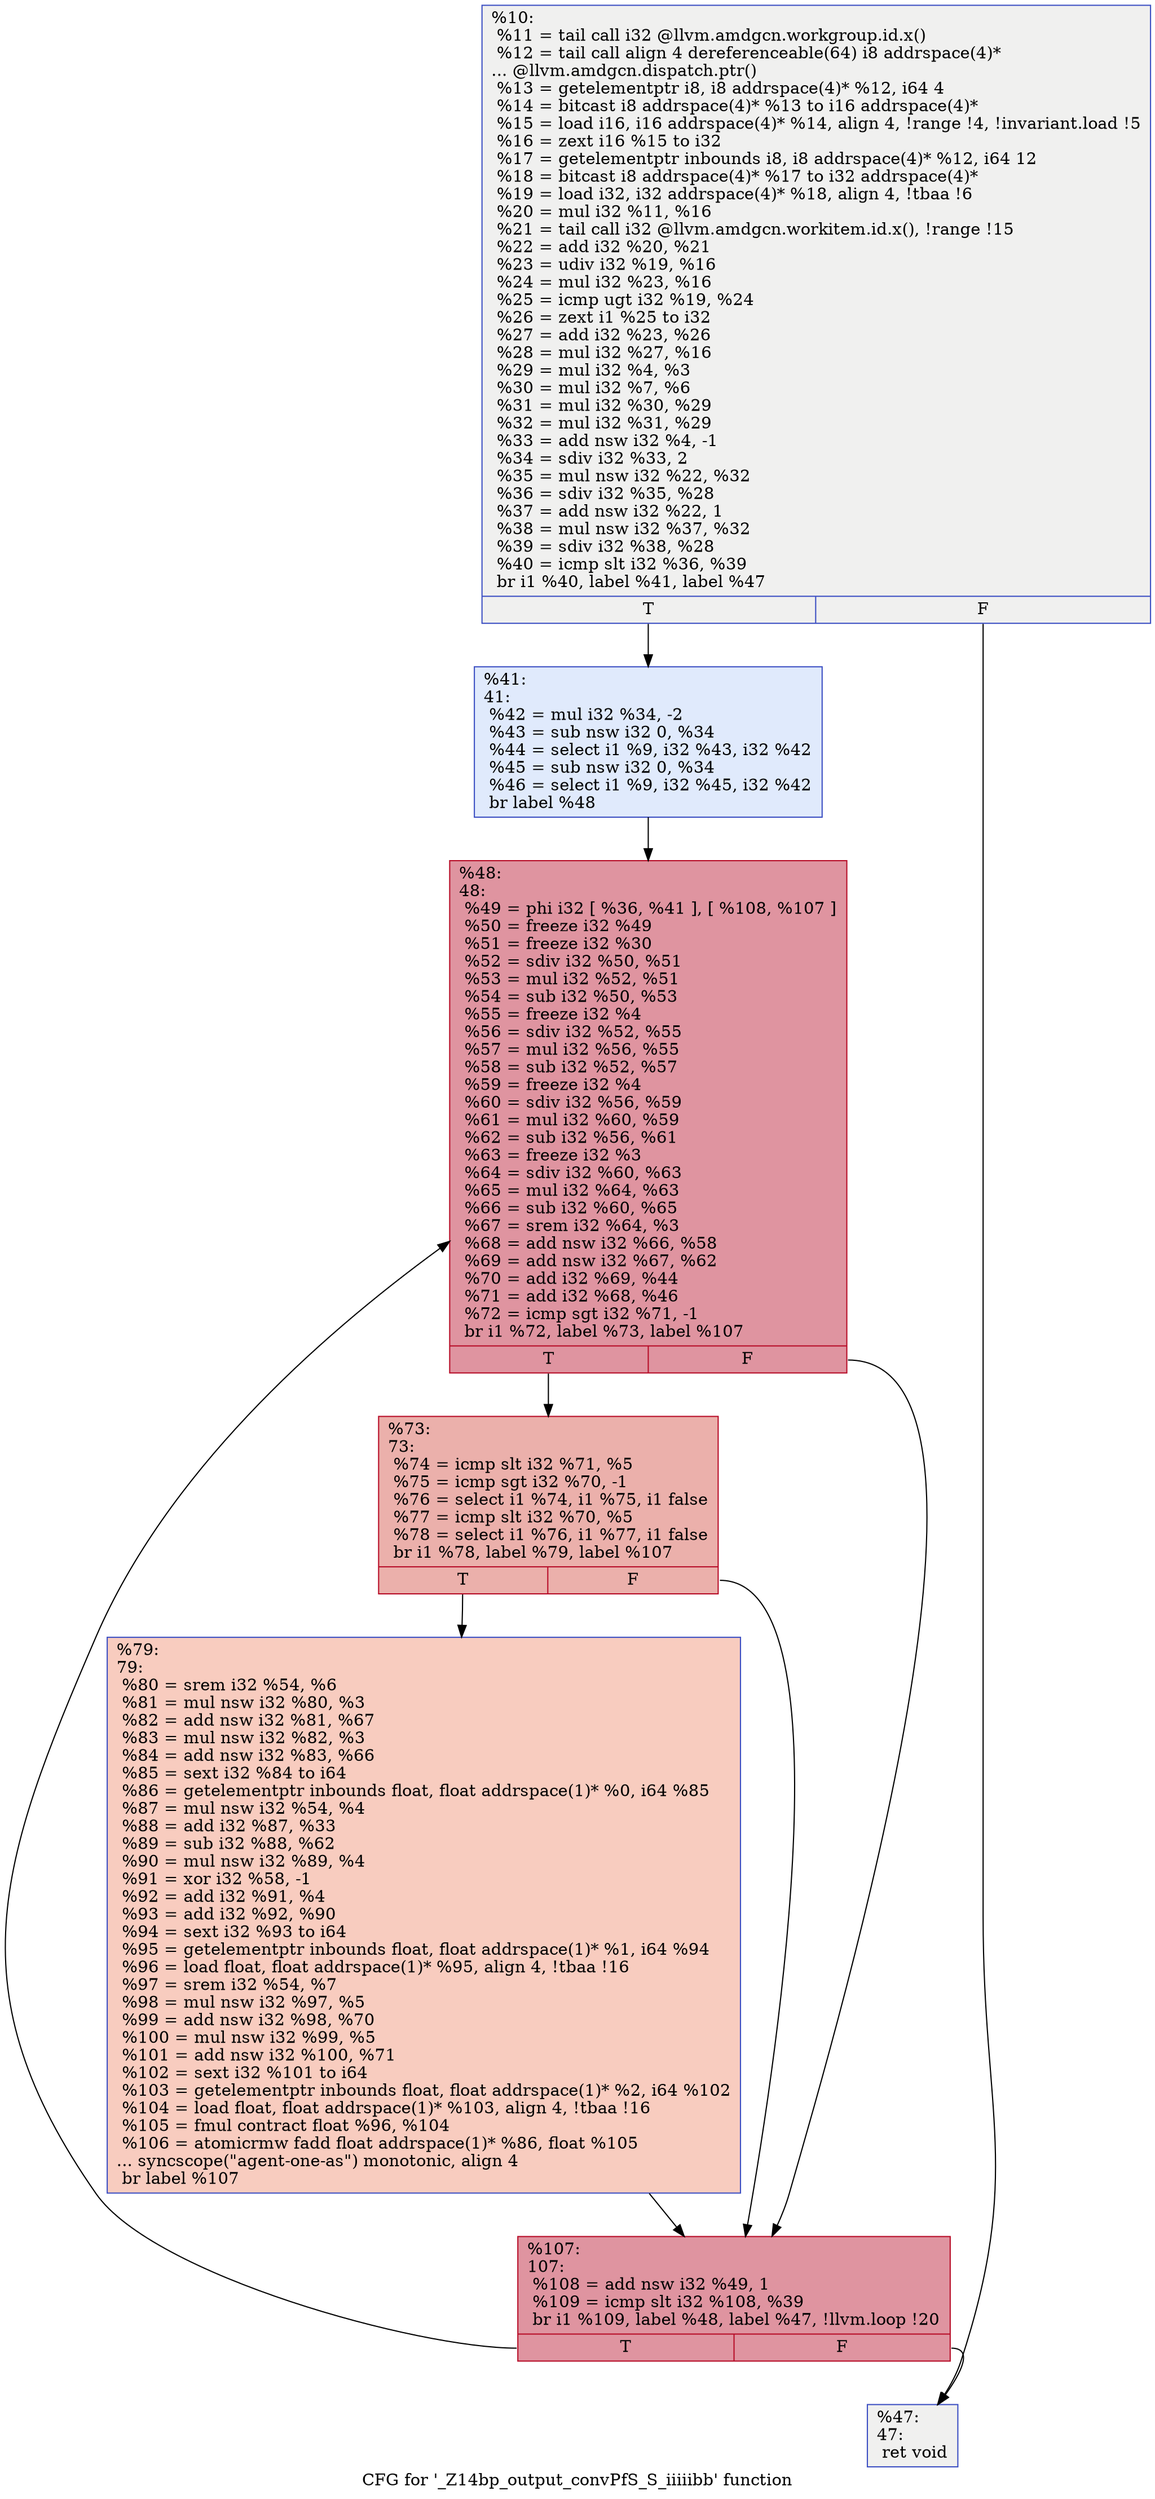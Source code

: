 digraph "CFG for '_Z14bp_output_convPfS_S_iiiiibb' function" {
	label="CFG for '_Z14bp_output_convPfS_S_iiiiibb' function";

	Node0x4b052d0 [shape=record,color="#3d50c3ff", style=filled, fillcolor="#dedcdb70",label="{%10:\l  %11 = tail call i32 @llvm.amdgcn.workgroup.id.x()\l  %12 = tail call align 4 dereferenceable(64) i8 addrspace(4)*\l... @llvm.amdgcn.dispatch.ptr()\l  %13 = getelementptr i8, i8 addrspace(4)* %12, i64 4\l  %14 = bitcast i8 addrspace(4)* %13 to i16 addrspace(4)*\l  %15 = load i16, i16 addrspace(4)* %14, align 4, !range !4, !invariant.load !5\l  %16 = zext i16 %15 to i32\l  %17 = getelementptr inbounds i8, i8 addrspace(4)* %12, i64 12\l  %18 = bitcast i8 addrspace(4)* %17 to i32 addrspace(4)*\l  %19 = load i32, i32 addrspace(4)* %18, align 4, !tbaa !6\l  %20 = mul i32 %11, %16\l  %21 = tail call i32 @llvm.amdgcn.workitem.id.x(), !range !15\l  %22 = add i32 %20, %21\l  %23 = udiv i32 %19, %16\l  %24 = mul i32 %23, %16\l  %25 = icmp ugt i32 %19, %24\l  %26 = zext i1 %25 to i32\l  %27 = add i32 %23, %26\l  %28 = mul i32 %27, %16\l  %29 = mul i32 %4, %3\l  %30 = mul i32 %7, %6\l  %31 = mul i32 %30, %29\l  %32 = mul i32 %31, %29\l  %33 = add nsw i32 %4, -1\l  %34 = sdiv i32 %33, 2\l  %35 = mul nsw i32 %22, %32\l  %36 = sdiv i32 %35, %28\l  %37 = add nsw i32 %22, 1\l  %38 = mul nsw i32 %37, %32\l  %39 = sdiv i32 %38, %28\l  %40 = icmp slt i32 %36, %39\l  br i1 %40, label %41, label %47\l|{<s0>T|<s1>F}}"];
	Node0x4b052d0:s0 -> Node0x4b08ba0;
	Node0x4b052d0:s1 -> Node0x4b08c30;
	Node0x4b08ba0 [shape=record,color="#3d50c3ff", style=filled, fillcolor="#b9d0f970",label="{%41:\l41:                                               \l  %42 = mul i32 %34, -2\l  %43 = sub nsw i32 0, %34\l  %44 = select i1 %9, i32 %43, i32 %42\l  %45 = sub nsw i32 0, %34\l  %46 = select i1 %9, i32 %45, i32 %42\l  br label %48\l}"];
	Node0x4b08ba0 -> Node0x4b090e0;
	Node0x4b08c30 [shape=record,color="#3d50c3ff", style=filled, fillcolor="#dedcdb70",label="{%47:\l47:                                               \l  ret void\l}"];
	Node0x4b090e0 [shape=record,color="#b70d28ff", style=filled, fillcolor="#b70d2870",label="{%48:\l48:                                               \l  %49 = phi i32 [ %36, %41 ], [ %108, %107 ]\l  %50 = freeze i32 %49\l  %51 = freeze i32 %30\l  %52 = sdiv i32 %50, %51\l  %53 = mul i32 %52, %51\l  %54 = sub i32 %50, %53\l  %55 = freeze i32 %4\l  %56 = sdiv i32 %52, %55\l  %57 = mul i32 %56, %55\l  %58 = sub i32 %52, %57\l  %59 = freeze i32 %4\l  %60 = sdiv i32 %56, %59\l  %61 = mul i32 %60, %59\l  %62 = sub i32 %56, %61\l  %63 = freeze i32 %3\l  %64 = sdiv i32 %60, %63\l  %65 = mul i32 %64, %63\l  %66 = sub i32 %60, %65\l  %67 = srem i32 %64, %3\l  %68 = add nsw i32 %66, %58\l  %69 = add nsw i32 %67, %62\l  %70 = add i32 %69, %44\l  %71 = add i32 %68, %46\l  %72 = icmp sgt i32 %71, -1\l  br i1 %72, label %73, label %107\l|{<s0>T|<s1>F}}"];
	Node0x4b090e0:s0 -> Node0x4b08750;
	Node0x4b090e0:s1 -> Node0x4b09220;
	Node0x4b08750 [shape=record,color="#b70d28ff", style=filled, fillcolor="#d24b4070",label="{%73:\l73:                                               \l  %74 = icmp slt i32 %71, %5\l  %75 = icmp sgt i32 %70, -1\l  %76 = select i1 %74, i1 %75, i1 false\l  %77 = icmp slt i32 %70, %5\l  %78 = select i1 %76, i1 %77, i1 false\l  br i1 %78, label %79, label %107\l|{<s0>T|<s1>F}}"];
	Node0x4b08750:s0 -> Node0x4b0a600;
	Node0x4b08750:s1 -> Node0x4b09220;
	Node0x4b0a600 [shape=record,color="#3d50c3ff", style=filled, fillcolor="#f08b6e70",label="{%79:\l79:                                               \l  %80 = srem i32 %54, %6\l  %81 = mul nsw i32 %80, %3\l  %82 = add nsw i32 %81, %67\l  %83 = mul nsw i32 %82, %3\l  %84 = add nsw i32 %83, %66\l  %85 = sext i32 %84 to i64\l  %86 = getelementptr inbounds float, float addrspace(1)* %0, i64 %85\l  %87 = mul nsw i32 %54, %4\l  %88 = add i32 %87, %33\l  %89 = sub i32 %88, %62\l  %90 = mul nsw i32 %89, %4\l  %91 = xor i32 %58, -1\l  %92 = add i32 %91, %4\l  %93 = add i32 %92, %90\l  %94 = sext i32 %93 to i64\l  %95 = getelementptr inbounds float, float addrspace(1)* %1, i64 %94\l  %96 = load float, float addrspace(1)* %95, align 4, !tbaa !16\l  %97 = srem i32 %54, %7\l  %98 = mul nsw i32 %97, %5\l  %99 = add nsw i32 %98, %70\l  %100 = mul nsw i32 %99, %5\l  %101 = add nsw i32 %100, %71\l  %102 = sext i32 %101 to i64\l  %103 = getelementptr inbounds float, float addrspace(1)* %2, i64 %102\l  %104 = load float, float addrspace(1)* %103, align 4, !tbaa !16\l  %105 = fmul contract float %96, %104\l  %106 = atomicrmw fadd float addrspace(1)* %86, float %105\l... syncscope(\"agent-one-as\") monotonic, align 4\l  br label %107\l}"];
	Node0x4b0a600 -> Node0x4b09220;
	Node0x4b09220 [shape=record,color="#b70d28ff", style=filled, fillcolor="#b70d2870",label="{%107:\l107:                                              \l  %108 = add nsw i32 %49, 1\l  %109 = icmp slt i32 %108, %39\l  br i1 %109, label %48, label %47, !llvm.loop !20\l|{<s0>T|<s1>F}}"];
	Node0x4b09220:s0 -> Node0x4b090e0;
	Node0x4b09220:s1 -> Node0x4b08c30;
}
